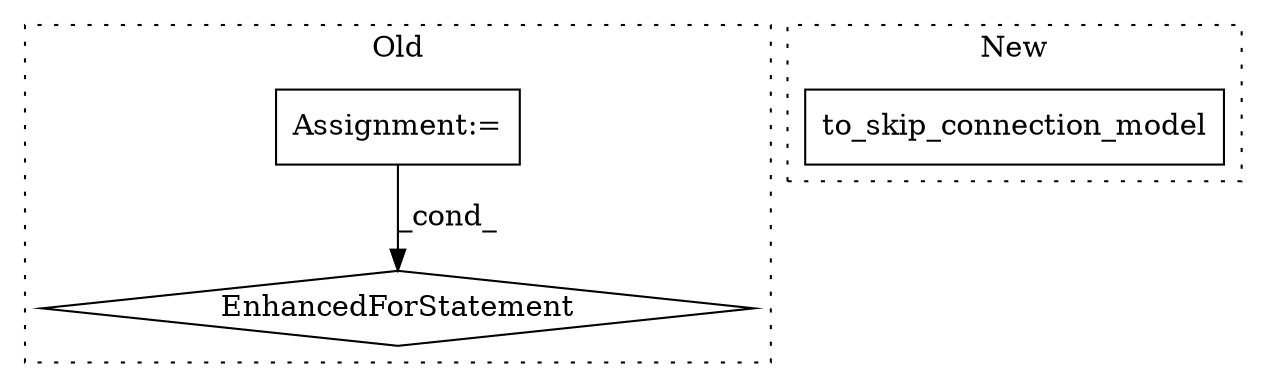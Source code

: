 digraph G {
subgraph cluster0 {
1 [label="EnhancedForStatement" a="70" s="3352,3439" l="53,2" shape="diamond"];
3 [label="Assignment:=" a="7" s="3352,3439" l="53,2" shape="box"];
label = "Old";
style="dotted";
}
subgraph cluster1 {
2 [label="to_skip_connection_model" a="32" s="5419,5454" l="25,1" shape="box"];
label = "New";
style="dotted";
}
3 -> 1 [label="_cond_"];
}